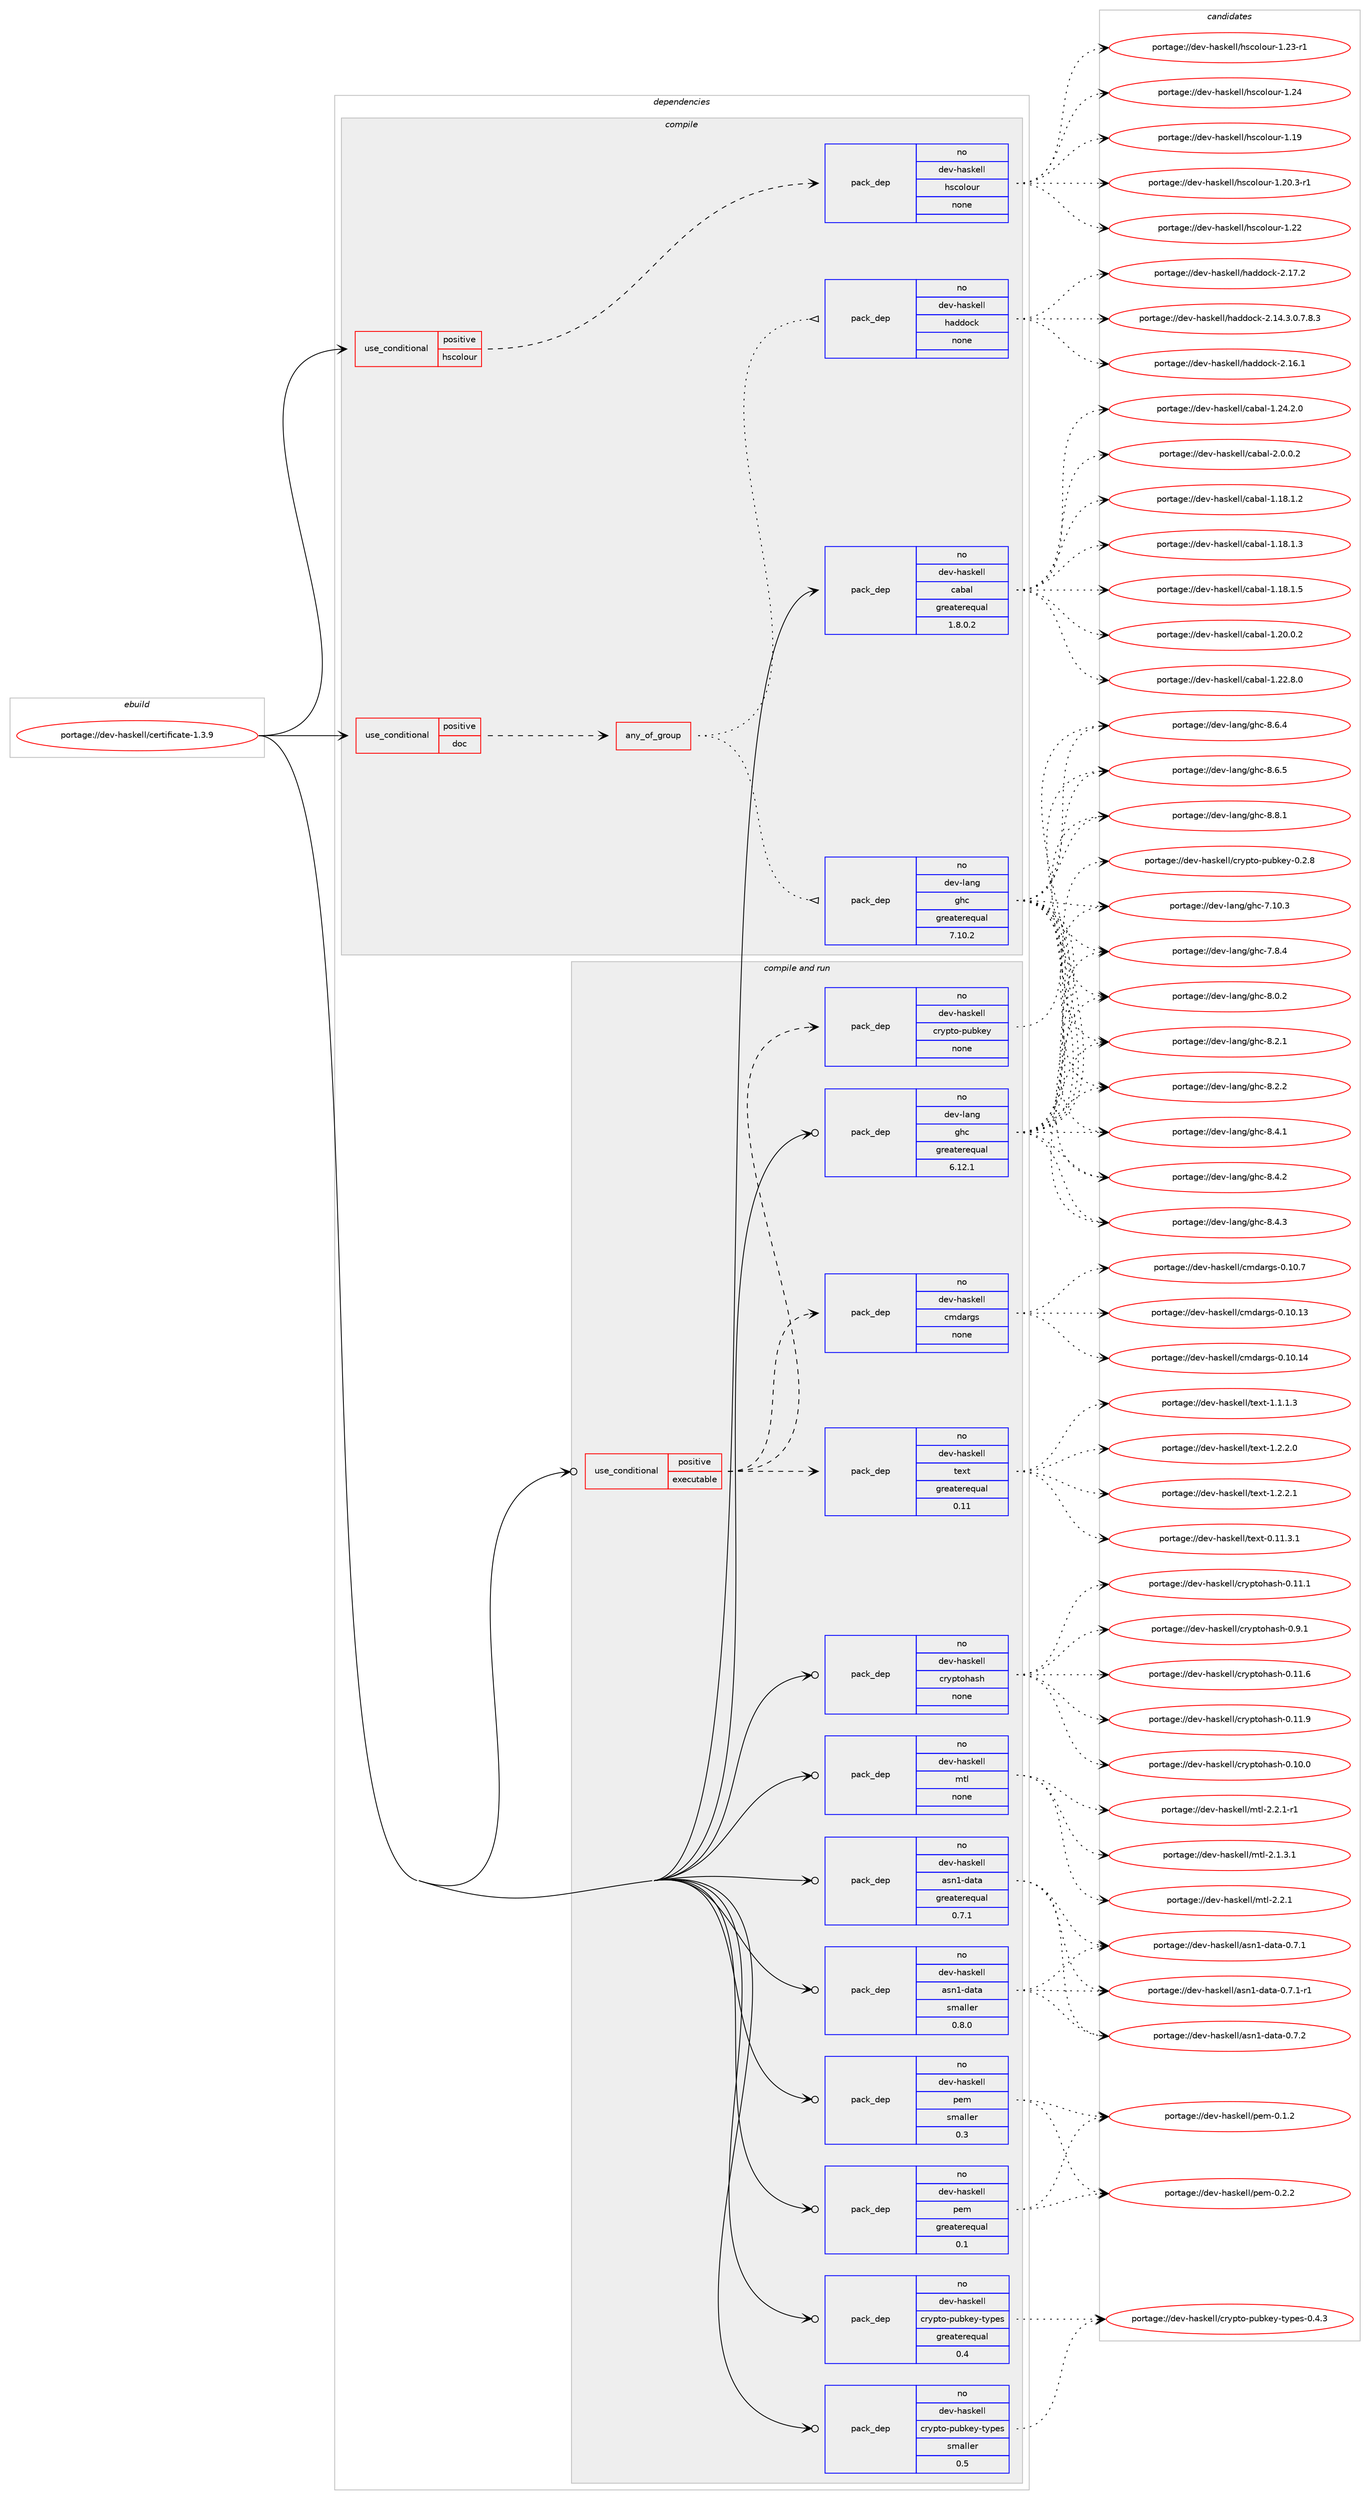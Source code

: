 digraph prolog {

# *************
# Graph options
# *************

newrank=true;
concentrate=true;
compound=true;
graph [rankdir=LR,fontname=Helvetica,fontsize=10,ranksep=1.5];#, ranksep=2.5, nodesep=0.2];
edge  [arrowhead=vee];
node  [fontname=Helvetica,fontsize=10];

# **********
# The ebuild
# **********

subgraph cluster_leftcol {
color=gray;
rank=same;
label=<<i>ebuild</i>>;
id [label="portage://dev-haskell/certificate-1.3.9", color=red, width=4, href="../dev-haskell/certificate-1.3.9.svg"];
}

# ****************
# The dependencies
# ****************

subgraph cluster_midcol {
color=gray;
label=<<i>dependencies</i>>;
subgraph cluster_compile {
fillcolor="#eeeeee";
style=filled;
label=<<i>compile</i>>;
subgraph cond14506 {
dependency63799 [label=<<TABLE BORDER="0" CELLBORDER="1" CELLSPACING="0" CELLPADDING="4"><TR><TD ROWSPAN="3" CELLPADDING="10">use_conditional</TD></TR><TR><TD>positive</TD></TR><TR><TD>doc</TD></TR></TABLE>>, shape=none, color=red];
subgraph any1430 {
dependency63800 [label=<<TABLE BORDER="0" CELLBORDER="1" CELLSPACING="0" CELLPADDING="4"><TR><TD CELLPADDING="10">any_of_group</TD></TR></TABLE>>, shape=none, color=red];subgraph pack47806 {
dependency63801 [label=<<TABLE BORDER="0" CELLBORDER="1" CELLSPACING="0" CELLPADDING="4" WIDTH="220"><TR><TD ROWSPAN="6" CELLPADDING="30">pack_dep</TD></TR><TR><TD WIDTH="110">no</TD></TR><TR><TD>dev-haskell</TD></TR><TR><TD>haddock</TD></TR><TR><TD>none</TD></TR><TR><TD></TD></TR></TABLE>>, shape=none, color=blue];
}
dependency63800:e -> dependency63801:w [weight=20,style="dotted",arrowhead="oinv"];
subgraph pack47807 {
dependency63802 [label=<<TABLE BORDER="0" CELLBORDER="1" CELLSPACING="0" CELLPADDING="4" WIDTH="220"><TR><TD ROWSPAN="6" CELLPADDING="30">pack_dep</TD></TR><TR><TD WIDTH="110">no</TD></TR><TR><TD>dev-lang</TD></TR><TR><TD>ghc</TD></TR><TR><TD>greaterequal</TD></TR><TR><TD>7.10.2</TD></TR></TABLE>>, shape=none, color=blue];
}
dependency63800:e -> dependency63802:w [weight=20,style="dotted",arrowhead="oinv"];
}
dependency63799:e -> dependency63800:w [weight=20,style="dashed",arrowhead="vee"];
}
id:e -> dependency63799:w [weight=20,style="solid",arrowhead="vee"];
subgraph cond14507 {
dependency63803 [label=<<TABLE BORDER="0" CELLBORDER="1" CELLSPACING="0" CELLPADDING="4"><TR><TD ROWSPAN="3" CELLPADDING="10">use_conditional</TD></TR><TR><TD>positive</TD></TR><TR><TD>hscolour</TD></TR></TABLE>>, shape=none, color=red];
subgraph pack47808 {
dependency63804 [label=<<TABLE BORDER="0" CELLBORDER="1" CELLSPACING="0" CELLPADDING="4" WIDTH="220"><TR><TD ROWSPAN="6" CELLPADDING="30">pack_dep</TD></TR><TR><TD WIDTH="110">no</TD></TR><TR><TD>dev-haskell</TD></TR><TR><TD>hscolour</TD></TR><TR><TD>none</TD></TR><TR><TD></TD></TR></TABLE>>, shape=none, color=blue];
}
dependency63803:e -> dependency63804:w [weight=20,style="dashed",arrowhead="vee"];
}
id:e -> dependency63803:w [weight=20,style="solid",arrowhead="vee"];
subgraph pack47809 {
dependency63805 [label=<<TABLE BORDER="0" CELLBORDER="1" CELLSPACING="0" CELLPADDING="4" WIDTH="220"><TR><TD ROWSPAN="6" CELLPADDING="30">pack_dep</TD></TR><TR><TD WIDTH="110">no</TD></TR><TR><TD>dev-haskell</TD></TR><TR><TD>cabal</TD></TR><TR><TD>greaterequal</TD></TR><TR><TD>1.8.0.2</TD></TR></TABLE>>, shape=none, color=blue];
}
id:e -> dependency63805:w [weight=20,style="solid",arrowhead="vee"];
}
subgraph cluster_compileandrun {
fillcolor="#eeeeee";
style=filled;
label=<<i>compile and run</i>>;
subgraph cond14508 {
dependency63806 [label=<<TABLE BORDER="0" CELLBORDER="1" CELLSPACING="0" CELLPADDING="4"><TR><TD ROWSPAN="3" CELLPADDING="10">use_conditional</TD></TR><TR><TD>positive</TD></TR><TR><TD>executable</TD></TR></TABLE>>, shape=none, color=red];
subgraph pack47810 {
dependency63807 [label=<<TABLE BORDER="0" CELLBORDER="1" CELLSPACING="0" CELLPADDING="4" WIDTH="220"><TR><TD ROWSPAN="6" CELLPADDING="30">pack_dep</TD></TR><TR><TD WIDTH="110">no</TD></TR><TR><TD>dev-haskell</TD></TR><TR><TD>cmdargs</TD></TR><TR><TD>none</TD></TR><TR><TD></TD></TR></TABLE>>, shape=none, color=blue];
}
dependency63806:e -> dependency63807:w [weight=20,style="dashed",arrowhead="vee"];
subgraph pack47811 {
dependency63808 [label=<<TABLE BORDER="0" CELLBORDER="1" CELLSPACING="0" CELLPADDING="4" WIDTH="220"><TR><TD ROWSPAN="6" CELLPADDING="30">pack_dep</TD></TR><TR><TD WIDTH="110">no</TD></TR><TR><TD>dev-haskell</TD></TR><TR><TD>crypto-pubkey</TD></TR><TR><TD>none</TD></TR><TR><TD></TD></TR></TABLE>>, shape=none, color=blue];
}
dependency63806:e -> dependency63808:w [weight=20,style="dashed",arrowhead="vee"];
subgraph pack47812 {
dependency63809 [label=<<TABLE BORDER="0" CELLBORDER="1" CELLSPACING="0" CELLPADDING="4" WIDTH="220"><TR><TD ROWSPAN="6" CELLPADDING="30">pack_dep</TD></TR><TR><TD WIDTH="110">no</TD></TR><TR><TD>dev-haskell</TD></TR><TR><TD>text</TD></TR><TR><TD>greaterequal</TD></TR><TR><TD>0.11</TD></TR></TABLE>>, shape=none, color=blue];
}
dependency63806:e -> dependency63809:w [weight=20,style="dashed",arrowhead="vee"];
}
id:e -> dependency63806:w [weight=20,style="solid",arrowhead="odotvee"];
subgraph pack47813 {
dependency63810 [label=<<TABLE BORDER="0" CELLBORDER="1" CELLSPACING="0" CELLPADDING="4" WIDTH="220"><TR><TD ROWSPAN="6" CELLPADDING="30">pack_dep</TD></TR><TR><TD WIDTH="110">no</TD></TR><TR><TD>dev-haskell</TD></TR><TR><TD>asn1-data</TD></TR><TR><TD>greaterequal</TD></TR><TR><TD>0.7.1</TD></TR></TABLE>>, shape=none, color=blue];
}
id:e -> dependency63810:w [weight=20,style="solid",arrowhead="odotvee"];
subgraph pack47814 {
dependency63811 [label=<<TABLE BORDER="0" CELLBORDER="1" CELLSPACING="0" CELLPADDING="4" WIDTH="220"><TR><TD ROWSPAN="6" CELLPADDING="30">pack_dep</TD></TR><TR><TD WIDTH="110">no</TD></TR><TR><TD>dev-haskell</TD></TR><TR><TD>asn1-data</TD></TR><TR><TD>smaller</TD></TR><TR><TD>0.8.0</TD></TR></TABLE>>, shape=none, color=blue];
}
id:e -> dependency63811:w [weight=20,style="solid",arrowhead="odotvee"];
subgraph pack47815 {
dependency63812 [label=<<TABLE BORDER="0" CELLBORDER="1" CELLSPACING="0" CELLPADDING="4" WIDTH="220"><TR><TD ROWSPAN="6" CELLPADDING="30">pack_dep</TD></TR><TR><TD WIDTH="110">no</TD></TR><TR><TD>dev-haskell</TD></TR><TR><TD>crypto-pubkey-types</TD></TR><TR><TD>greaterequal</TD></TR><TR><TD>0.4</TD></TR></TABLE>>, shape=none, color=blue];
}
id:e -> dependency63812:w [weight=20,style="solid",arrowhead="odotvee"];
subgraph pack47816 {
dependency63813 [label=<<TABLE BORDER="0" CELLBORDER="1" CELLSPACING="0" CELLPADDING="4" WIDTH="220"><TR><TD ROWSPAN="6" CELLPADDING="30">pack_dep</TD></TR><TR><TD WIDTH="110">no</TD></TR><TR><TD>dev-haskell</TD></TR><TR><TD>crypto-pubkey-types</TD></TR><TR><TD>smaller</TD></TR><TR><TD>0.5</TD></TR></TABLE>>, shape=none, color=blue];
}
id:e -> dependency63813:w [weight=20,style="solid",arrowhead="odotvee"];
subgraph pack47817 {
dependency63814 [label=<<TABLE BORDER="0" CELLBORDER="1" CELLSPACING="0" CELLPADDING="4" WIDTH="220"><TR><TD ROWSPAN="6" CELLPADDING="30">pack_dep</TD></TR><TR><TD WIDTH="110">no</TD></TR><TR><TD>dev-haskell</TD></TR><TR><TD>cryptohash</TD></TR><TR><TD>none</TD></TR><TR><TD></TD></TR></TABLE>>, shape=none, color=blue];
}
id:e -> dependency63814:w [weight=20,style="solid",arrowhead="odotvee"];
subgraph pack47818 {
dependency63815 [label=<<TABLE BORDER="0" CELLBORDER="1" CELLSPACING="0" CELLPADDING="4" WIDTH="220"><TR><TD ROWSPAN="6" CELLPADDING="30">pack_dep</TD></TR><TR><TD WIDTH="110">no</TD></TR><TR><TD>dev-haskell</TD></TR><TR><TD>mtl</TD></TR><TR><TD>none</TD></TR><TR><TD></TD></TR></TABLE>>, shape=none, color=blue];
}
id:e -> dependency63815:w [weight=20,style="solid",arrowhead="odotvee"];
subgraph pack47819 {
dependency63816 [label=<<TABLE BORDER="0" CELLBORDER="1" CELLSPACING="0" CELLPADDING="4" WIDTH="220"><TR><TD ROWSPAN="6" CELLPADDING="30">pack_dep</TD></TR><TR><TD WIDTH="110">no</TD></TR><TR><TD>dev-haskell</TD></TR><TR><TD>pem</TD></TR><TR><TD>greaterequal</TD></TR><TR><TD>0.1</TD></TR></TABLE>>, shape=none, color=blue];
}
id:e -> dependency63816:w [weight=20,style="solid",arrowhead="odotvee"];
subgraph pack47820 {
dependency63817 [label=<<TABLE BORDER="0" CELLBORDER="1" CELLSPACING="0" CELLPADDING="4" WIDTH="220"><TR><TD ROWSPAN="6" CELLPADDING="30">pack_dep</TD></TR><TR><TD WIDTH="110">no</TD></TR><TR><TD>dev-haskell</TD></TR><TR><TD>pem</TD></TR><TR><TD>smaller</TD></TR><TR><TD>0.3</TD></TR></TABLE>>, shape=none, color=blue];
}
id:e -> dependency63817:w [weight=20,style="solid",arrowhead="odotvee"];
subgraph pack47821 {
dependency63818 [label=<<TABLE BORDER="0" CELLBORDER="1" CELLSPACING="0" CELLPADDING="4" WIDTH="220"><TR><TD ROWSPAN="6" CELLPADDING="30">pack_dep</TD></TR><TR><TD WIDTH="110">no</TD></TR><TR><TD>dev-lang</TD></TR><TR><TD>ghc</TD></TR><TR><TD>greaterequal</TD></TR><TR><TD>6.12.1</TD></TR></TABLE>>, shape=none, color=blue];
}
id:e -> dependency63818:w [weight=20,style="solid",arrowhead="odotvee"];
}
subgraph cluster_run {
fillcolor="#eeeeee";
style=filled;
label=<<i>run</i>>;
}
}

# **************
# The candidates
# **************

subgraph cluster_choices {
rank=same;
color=gray;
label=<<i>candidates</i>>;

subgraph choice47806 {
color=black;
nodesep=1;
choiceportage1001011184510497115107101108108471049710010011199107455046495246514648465546564651 [label="portage://dev-haskell/haddock-2.14.3.0.7.8.3", color=red, width=4,href="../dev-haskell/haddock-2.14.3.0.7.8.3.svg"];
choiceportage100101118451049711510710110810847104971001001119910745504649544649 [label="portage://dev-haskell/haddock-2.16.1", color=red, width=4,href="../dev-haskell/haddock-2.16.1.svg"];
choiceportage100101118451049711510710110810847104971001001119910745504649554650 [label="portage://dev-haskell/haddock-2.17.2", color=red, width=4,href="../dev-haskell/haddock-2.17.2.svg"];
dependency63801:e -> choiceportage1001011184510497115107101108108471049710010011199107455046495246514648465546564651:w [style=dotted,weight="100"];
dependency63801:e -> choiceportage100101118451049711510710110810847104971001001119910745504649544649:w [style=dotted,weight="100"];
dependency63801:e -> choiceportage100101118451049711510710110810847104971001001119910745504649554650:w [style=dotted,weight="100"];
}
subgraph choice47807 {
color=black;
nodesep=1;
choiceportage1001011184510897110103471031049945554649484651 [label="portage://dev-lang/ghc-7.10.3", color=red, width=4,href="../dev-lang/ghc-7.10.3.svg"];
choiceportage10010111845108971101034710310499455546564652 [label="portage://dev-lang/ghc-7.8.4", color=red, width=4,href="../dev-lang/ghc-7.8.4.svg"];
choiceportage10010111845108971101034710310499455646484650 [label="portage://dev-lang/ghc-8.0.2", color=red, width=4,href="../dev-lang/ghc-8.0.2.svg"];
choiceportage10010111845108971101034710310499455646504649 [label="portage://dev-lang/ghc-8.2.1", color=red, width=4,href="../dev-lang/ghc-8.2.1.svg"];
choiceportage10010111845108971101034710310499455646504650 [label="portage://dev-lang/ghc-8.2.2", color=red, width=4,href="../dev-lang/ghc-8.2.2.svg"];
choiceportage10010111845108971101034710310499455646524649 [label="portage://dev-lang/ghc-8.4.1", color=red, width=4,href="../dev-lang/ghc-8.4.1.svg"];
choiceportage10010111845108971101034710310499455646524650 [label="portage://dev-lang/ghc-8.4.2", color=red, width=4,href="../dev-lang/ghc-8.4.2.svg"];
choiceportage10010111845108971101034710310499455646524651 [label="portage://dev-lang/ghc-8.4.3", color=red, width=4,href="../dev-lang/ghc-8.4.3.svg"];
choiceportage10010111845108971101034710310499455646544652 [label="portage://dev-lang/ghc-8.6.4", color=red, width=4,href="../dev-lang/ghc-8.6.4.svg"];
choiceportage10010111845108971101034710310499455646544653 [label="portage://dev-lang/ghc-8.6.5", color=red, width=4,href="../dev-lang/ghc-8.6.5.svg"];
choiceportage10010111845108971101034710310499455646564649 [label="portage://dev-lang/ghc-8.8.1", color=red, width=4,href="../dev-lang/ghc-8.8.1.svg"];
dependency63802:e -> choiceportage1001011184510897110103471031049945554649484651:w [style=dotted,weight="100"];
dependency63802:e -> choiceportage10010111845108971101034710310499455546564652:w [style=dotted,weight="100"];
dependency63802:e -> choiceportage10010111845108971101034710310499455646484650:w [style=dotted,weight="100"];
dependency63802:e -> choiceportage10010111845108971101034710310499455646504649:w [style=dotted,weight="100"];
dependency63802:e -> choiceportage10010111845108971101034710310499455646504650:w [style=dotted,weight="100"];
dependency63802:e -> choiceportage10010111845108971101034710310499455646524649:w [style=dotted,weight="100"];
dependency63802:e -> choiceportage10010111845108971101034710310499455646524650:w [style=dotted,weight="100"];
dependency63802:e -> choiceportage10010111845108971101034710310499455646524651:w [style=dotted,weight="100"];
dependency63802:e -> choiceportage10010111845108971101034710310499455646544652:w [style=dotted,weight="100"];
dependency63802:e -> choiceportage10010111845108971101034710310499455646544653:w [style=dotted,weight="100"];
dependency63802:e -> choiceportage10010111845108971101034710310499455646564649:w [style=dotted,weight="100"];
}
subgraph choice47808 {
color=black;
nodesep=1;
choiceportage100101118451049711510710110810847104115991111081111171144549464957 [label="portage://dev-haskell/hscolour-1.19", color=red, width=4,href="../dev-haskell/hscolour-1.19.svg"];
choiceportage10010111845104971151071011081084710411599111108111117114454946504846514511449 [label="portage://dev-haskell/hscolour-1.20.3-r1", color=red, width=4,href="../dev-haskell/hscolour-1.20.3-r1.svg"];
choiceportage100101118451049711510710110810847104115991111081111171144549465050 [label="portage://dev-haskell/hscolour-1.22", color=red, width=4,href="../dev-haskell/hscolour-1.22.svg"];
choiceportage1001011184510497115107101108108471041159911110811111711445494650514511449 [label="portage://dev-haskell/hscolour-1.23-r1", color=red, width=4,href="../dev-haskell/hscolour-1.23-r1.svg"];
choiceportage100101118451049711510710110810847104115991111081111171144549465052 [label="portage://dev-haskell/hscolour-1.24", color=red, width=4,href="../dev-haskell/hscolour-1.24.svg"];
dependency63804:e -> choiceportage100101118451049711510710110810847104115991111081111171144549464957:w [style=dotted,weight="100"];
dependency63804:e -> choiceportage10010111845104971151071011081084710411599111108111117114454946504846514511449:w [style=dotted,weight="100"];
dependency63804:e -> choiceportage100101118451049711510710110810847104115991111081111171144549465050:w [style=dotted,weight="100"];
dependency63804:e -> choiceportage1001011184510497115107101108108471041159911110811111711445494650514511449:w [style=dotted,weight="100"];
dependency63804:e -> choiceportage100101118451049711510710110810847104115991111081111171144549465052:w [style=dotted,weight="100"];
}
subgraph choice47809 {
color=black;
nodesep=1;
choiceportage10010111845104971151071011081084799979897108454946495646494650 [label="portage://dev-haskell/cabal-1.18.1.2", color=red, width=4,href="../dev-haskell/cabal-1.18.1.2.svg"];
choiceportage10010111845104971151071011081084799979897108454946495646494651 [label="portage://dev-haskell/cabal-1.18.1.3", color=red, width=4,href="../dev-haskell/cabal-1.18.1.3.svg"];
choiceportage10010111845104971151071011081084799979897108454946495646494653 [label="portage://dev-haskell/cabal-1.18.1.5", color=red, width=4,href="../dev-haskell/cabal-1.18.1.5.svg"];
choiceportage10010111845104971151071011081084799979897108454946504846484650 [label="portage://dev-haskell/cabal-1.20.0.2", color=red, width=4,href="../dev-haskell/cabal-1.20.0.2.svg"];
choiceportage10010111845104971151071011081084799979897108454946505046564648 [label="portage://dev-haskell/cabal-1.22.8.0", color=red, width=4,href="../dev-haskell/cabal-1.22.8.0.svg"];
choiceportage10010111845104971151071011081084799979897108454946505246504648 [label="portage://dev-haskell/cabal-1.24.2.0", color=red, width=4,href="../dev-haskell/cabal-1.24.2.0.svg"];
choiceportage100101118451049711510710110810847999798971084550464846484650 [label="portage://dev-haskell/cabal-2.0.0.2", color=red, width=4,href="../dev-haskell/cabal-2.0.0.2.svg"];
dependency63805:e -> choiceportage10010111845104971151071011081084799979897108454946495646494650:w [style=dotted,weight="100"];
dependency63805:e -> choiceportage10010111845104971151071011081084799979897108454946495646494651:w [style=dotted,weight="100"];
dependency63805:e -> choiceportage10010111845104971151071011081084799979897108454946495646494653:w [style=dotted,weight="100"];
dependency63805:e -> choiceportage10010111845104971151071011081084799979897108454946504846484650:w [style=dotted,weight="100"];
dependency63805:e -> choiceportage10010111845104971151071011081084799979897108454946505046564648:w [style=dotted,weight="100"];
dependency63805:e -> choiceportage10010111845104971151071011081084799979897108454946505246504648:w [style=dotted,weight="100"];
dependency63805:e -> choiceportage100101118451049711510710110810847999798971084550464846484650:w [style=dotted,weight="100"];
}
subgraph choice47810 {
color=black;
nodesep=1;
choiceportage10010111845104971151071011081084799109100971141031154548464948464951 [label="portage://dev-haskell/cmdargs-0.10.13", color=red, width=4,href="../dev-haskell/cmdargs-0.10.13.svg"];
choiceportage10010111845104971151071011081084799109100971141031154548464948464952 [label="portage://dev-haskell/cmdargs-0.10.14", color=red, width=4,href="../dev-haskell/cmdargs-0.10.14.svg"];
choiceportage100101118451049711510710110810847991091009711410311545484649484655 [label="portage://dev-haskell/cmdargs-0.10.7", color=red, width=4,href="../dev-haskell/cmdargs-0.10.7.svg"];
dependency63807:e -> choiceportage10010111845104971151071011081084799109100971141031154548464948464951:w [style=dotted,weight="100"];
dependency63807:e -> choiceportage10010111845104971151071011081084799109100971141031154548464948464952:w [style=dotted,weight="100"];
dependency63807:e -> choiceportage100101118451049711510710110810847991091009711410311545484649484655:w [style=dotted,weight="100"];
}
subgraph choice47811 {
color=black;
nodesep=1;
choiceportage100101118451049711510710110810847991141211121161114511211798107101121454846504656 [label="portage://dev-haskell/crypto-pubkey-0.2.8", color=red, width=4,href="../dev-haskell/crypto-pubkey-0.2.8.svg"];
dependency63808:e -> choiceportage100101118451049711510710110810847991141211121161114511211798107101121454846504656:w [style=dotted,weight="100"];
}
subgraph choice47812 {
color=black;
nodesep=1;
choiceportage100101118451049711510710110810847116101120116454846494946514649 [label="portage://dev-haskell/text-0.11.3.1", color=red, width=4,href="../dev-haskell/text-0.11.3.1.svg"];
choiceportage1001011184510497115107101108108471161011201164549464946494651 [label="portage://dev-haskell/text-1.1.1.3", color=red, width=4,href="../dev-haskell/text-1.1.1.3.svg"];
choiceportage1001011184510497115107101108108471161011201164549465046504648 [label="portage://dev-haskell/text-1.2.2.0", color=red, width=4,href="../dev-haskell/text-1.2.2.0.svg"];
choiceportage1001011184510497115107101108108471161011201164549465046504649 [label="portage://dev-haskell/text-1.2.2.1", color=red, width=4,href="../dev-haskell/text-1.2.2.1.svg"];
dependency63809:e -> choiceportage100101118451049711510710110810847116101120116454846494946514649:w [style=dotted,weight="100"];
dependency63809:e -> choiceportage1001011184510497115107101108108471161011201164549464946494651:w [style=dotted,weight="100"];
dependency63809:e -> choiceportage1001011184510497115107101108108471161011201164549465046504648:w [style=dotted,weight="100"];
dependency63809:e -> choiceportage1001011184510497115107101108108471161011201164549465046504649:w [style=dotted,weight="100"];
}
subgraph choice47813 {
color=black;
nodesep=1;
choiceportage1001011184510497115107101108108479711511049451009711697454846554649 [label="portage://dev-haskell/asn1-data-0.7.1", color=red, width=4,href="../dev-haskell/asn1-data-0.7.1.svg"];
choiceportage10010111845104971151071011081084797115110494510097116974548465546494511449 [label="portage://dev-haskell/asn1-data-0.7.1-r1", color=red, width=4,href="../dev-haskell/asn1-data-0.7.1-r1.svg"];
choiceportage1001011184510497115107101108108479711511049451009711697454846554650 [label="portage://dev-haskell/asn1-data-0.7.2", color=red, width=4,href="../dev-haskell/asn1-data-0.7.2.svg"];
dependency63810:e -> choiceportage1001011184510497115107101108108479711511049451009711697454846554649:w [style=dotted,weight="100"];
dependency63810:e -> choiceportage10010111845104971151071011081084797115110494510097116974548465546494511449:w [style=dotted,weight="100"];
dependency63810:e -> choiceportage1001011184510497115107101108108479711511049451009711697454846554650:w [style=dotted,weight="100"];
}
subgraph choice47814 {
color=black;
nodesep=1;
choiceportage1001011184510497115107101108108479711511049451009711697454846554649 [label="portage://dev-haskell/asn1-data-0.7.1", color=red, width=4,href="../dev-haskell/asn1-data-0.7.1.svg"];
choiceportage10010111845104971151071011081084797115110494510097116974548465546494511449 [label="portage://dev-haskell/asn1-data-0.7.1-r1", color=red, width=4,href="../dev-haskell/asn1-data-0.7.1-r1.svg"];
choiceportage1001011184510497115107101108108479711511049451009711697454846554650 [label="portage://dev-haskell/asn1-data-0.7.2", color=red, width=4,href="../dev-haskell/asn1-data-0.7.2.svg"];
dependency63811:e -> choiceportage1001011184510497115107101108108479711511049451009711697454846554649:w [style=dotted,weight="100"];
dependency63811:e -> choiceportage10010111845104971151071011081084797115110494510097116974548465546494511449:w [style=dotted,weight="100"];
dependency63811:e -> choiceportage1001011184510497115107101108108479711511049451009711697454846554650:w [style=dotted,weight="100"];
}
subgraph choice47815 {
color=black;
nodesep=1;
choiceportage10010111845104971151071011081084799114121112116111451121179810710112145116121112101115454846524651 [label="portage://dev-haskell/crypto-pubkey-types-0.4.3", color=red, width=4,href="../dev-haskell/crypto-pubkey-types-0.4.3.svg"];
dependency63812:e -> choiceportage10010111845104971151071011081084799114121112116111451121179810710112145116121112101115454846524651:w [style=dotted,weight="100"];
}
subgraph choice47816 {
color=black;
nodesep=1;
choiceportage10010111845104971151071011081084799114121112116111451121179810710112145116121112101115454846524651 [label="portage://dev-haskell/crypto-pubkey-types-0.4.3", color=red, width=4,href="../dev-haskell/crypto-pubkey-types-0.4.3.svg"];
dependency63813:e -> choiceportage10010111845104971151071011081084799114121112116111451121179810710112145116121112101115454846524651:w [style=dotted,weight="100"];
}
subgraph choice47817 {
color=black;
nodesep=1;
choiceportage100101118451049711510710110810847991141211121161111049711510445484649484648 [label="portage://dev-haskell/cryptohash-0.10.0", color=red, width=4,href="../dev-haskell/cryptohash-0.10.0.svg"];
choiceportage100101118451049711510710110810847991141211121161111049711510445484649494649 [label="portage://dev-haskell/cryptohash-0.11.1", color=red, width=4,href="../dev-haskell/cryptohash-0.11.1.svg"];
choiceportage100101118451049711510710110810847991141211121161111049711510445484649494654 [label="portage://dev-haskell/cryptohash-0.11.6", color=red, width=4,href="../dev-haskell/cryptohash-0.11.6.svg"];
choiceportage100101118451049711510710110810847991141211121161111049711510445484649494657 [label="portage://dev-haskell/cryptohash-0.11.9", color=red, width=4,href="../dev-haskell/cryptohash-0.11.9.svg"];
choiceportage1001011184510497115107101108108479911412111211611110497115104454846574649 [label="portage://dev-haskell/cryptohash-0.9.1", color=red, width=4,href="../dev-haskell/cryptohash-0.9.1.svg"];
dependency63814:e -> choiceportage100101118451049711510710110810847991141211121161111049711510445484649484648:w [style=dotted,weight="100"];
dependency63814:e -> choiceportage100101118451049711510710110810847991141211121161111049711510445484649494649:w [style=dotted,weight="100"];
dependency63814:e -> choiceportage100101118451049711510710110810847991141211121161111049711510445484649494654:w [style=dotted,weight="100"];
dependency63814:e -> choiceportage100101118451049711510710110810847991141211121161111049711510445484649494657:w [style=dotted,weight="100"];
dependency63814:e -> choiceportage1001011184510497115107101108108479911412111211611110497115104454846574649:w [style=dotted,weight="100"];
}
subgraph choice47818 {
color=black;
nodesep=1;
choiceportage1001011184510497115107101108108471091161084550464946514649 [label="portage://dev-haskell/mtl-2.1.3.1", color=red, width=4,href="../dev-haskell/mtl-2.1.3.1.svg"];
choiceportage100101118451049711510710110810847109116108455046504649 [label="portage://dev-haskell/mtl-2.2.1", color=red, width=4,href="../dev-haskell/mtl-2.2.1.svg"];
choiceportage1001011184510497115107101108108471091161084550465046494511449 [label="portage://dev-haskell/mtl-2.2.1-r1", color=red, width=4,href="../dev-haskell/mtl-2.2.1-r1.svg"];
dependency63815:e -> choiceportage1001011184510497115107101108108471091161084550464946514649:w [style=dotted,weight="100"];
dependency63815:e -> choiceportage100101118451049711510710110810847109116108455046504649:w [style=dotted,weight="100"];
dependency63815:e -> choiceportage1001011184510497115107101108108471091161084550465046494511449:w [style=dotted,weight="100"];
}
subgraph choice47819 {
color=black;
nodesep=1;
choiceportage100101118451049711510710110810847112101109454846494650 [label="portage://dev-haskell/pem-0.1.2", color=red, width=4,href="../dev-haskell/pem-0.1.2.svg"];
choiceportage100101118451049711510710110810847112101109454846504650 [label="portage://dev-haskell/pem-0.2.2", color=red, width=4,href="../dev-haskell/pem-0.2.2.svg"];
dependency63816:e -> choiceportage100101118451049711510710110810847112101109454846494650:w [style=dotted,weight="100"];
dependency63816:e -> choiceportage100101118451049711510710110810847112101109454846504650:w [style=dotted,weight="100"];
}
subgraph choice47820 {
color=black;
nodesep=1;
choiceportage100101118451049711510710110810847112101109454846494650 [label="portage://dev-haskell/pem-0.1.2", color=red, width=4,href="../dev-haskell/pem-0.1.2.svg"];
choiceportage100101118451049711510710110810847112101109454846504650 [label="portage://dev-haskell/pem-0.2.2", color=red, width=4,href="../dev-haskell/pem-0.2.2.svg"];
dependency63817:e -> choiceportage100101118451049711510710110810847112101109454846494650:w [style=dotted,weight="100"];
dependency63817:e -> choiceportage100101118451049711510710110810847112101109454846504650:w [style=dotted,weight="100"];
}
subgraph choice47821 {
color=black;
nodesep=1;
choiceportage1001011184510897110103471031049945554649484651 [label="portage://dev-lang/ghc-7.10.3", color=red, width=4,href="../dev-lang/ghc-7.10.3.svg"];
choiceportage10010111845108971101034710310499455546564652 [label="portage://dev-lang/ghc-7.8.4", color=red, width=4,href="../dev-lang/ghc-7.8.4.svg"];
choiceportage10010111845108971101034710310499455646484650 [label="portage://dev-lang/ghc-8.0.2", color=red, width=4,href="../dev-lang/ghc-8.0.2.svg"];
choiceportage10010111845108971101034710310499455646504649 [label="portage://dev-lang/ghc-8.2.1", color=red, width=4,href="../dev-lang/ghc-8.2.1.svg"];
choiceportage10010111845108971101034710310499455646504650 [label="portage://dev-lang/ghc-8.2.2", color=red, width=4,href="../dev-lang/ghc-8.2.2.svg"];
choiceportage10010111845108971101034710310499455646524649 [label="portage://dev-lang/ghc-8.4.1", color=red, width=4,href="../dev-lang/ghc-8.4.1.svg"];
choiceportage10010111845108971101034710310499455646524650 [label="portage://dev-lang/ghc-8.4.2", color=red, width=4,href="../dev-lang/ghc-8.4.2.svg"];
choiceportage10010111845108971101034710310499455646524651 [label="portage://dev-lang/ghc-8.4.3", color=red, width=4,href="../dev-lang/ghc-8.4.3.svg"];
choiceportage10010111845108971101034710310499455646544652 [label="portage://dev-lang/ghc-8.6.4", color=red, width=4,href="../dev-lang/ghc-8.6.4.svg"];
choiceportage10010111845108971101034710310499455646544653 [label="portage://dev-lang/ghc-8.6.5", color=red, width=4,href="../dev-lang/ghc-8.6.5.svg"];
choiceportage10010111845108971101034710310499455646564649 [label="portage://dev-lang/ghc-8.8.1", color=red, width=4,href="../dev-lang/ghc-8.8.1.svg"];
dependency63818:e -> choiceportage1001011184510897110103471031049945554649484651:w [style=dotted,weight="100"];
dependency63818:e -> choiceportage10010111845108971101034710310499455546564652:w [style=dotted,weight="100"];
dependency63818:e -> choiceportage10010111845108971101034710310499455646484650:w [style=dotted,weight="100"];
dependency63818:e -> choiceportage10010111845108971101034710310499455646504649:w [style=dotted,weight="100"];
dependency63818:e -> choiceportage10010111845108971101034710310499455646504650:w [style=dotted,weight="100"];
dependency63818:e -> choiceportage10010111845108971101034710310499455646524649:w [style=dotted,weight="100"];
dependency63818:e -> choiceportage10010111845108971101034710310499455646524650:w [style=dotted,weight="100"];
dependency63818:e -> choiceportage10010111845108971101034710310499455646524651:w [style=dotted,weight="100"];
dependency63818:e -> choiceportage10010111845108971101034710310499455646544652:w [style=dotted,weight="100"];
dependency63818:e -> choiceportage10010111845108971101034710310499455646544653:w [style=dotted,weight="100"];
dependency63818:e -> choiceportage10010111845108971101034710310499455646564649:w [style=dotted,weight="100"];
}
}

}
